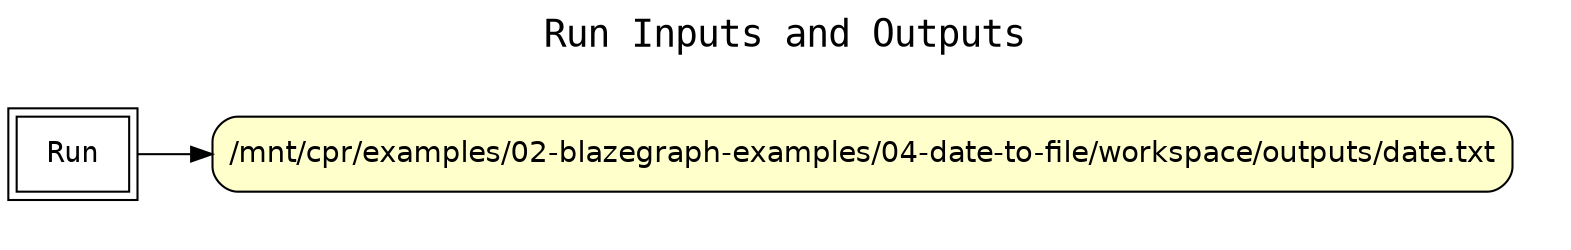 
digraph cpr_run {
rankdir=LR
fontname=Courier; fontsize=18; labelloc=t
label="Run Inputs and Outputs"

node[shape=box style="filled" fillcolor="#FFFFFF" peripheries=2 fontname=Courier]
Run

subgraph cluster_input_files { label=""; color=white; penwidth=0
subgraph cluster_input_files_inner { label=""; color=white
node[shape=box style="rounded,filled" fillcolor="#FFFFCC" peripheries=1 fontname=Helvetica]

}}



subgraph cluster_output_files { label=""; color=white; penwidth=0
subgraph cluster_output_files_inner { label=""; color=white
node[shape=box style="rounded,filled" fillcolor="#FFFFCC" peripheries=1 fontname=Helvetica]

"/mnt/cpr/examples/02-blazegraph-examples/04-date-to-file/workspace/outputs/date.txt" [label="/mnt/cpr/examples/02-blazegraph-examples/04-date-to-file/workspace/outputs/date.txt"]

}}


"Run" -> "/mnt/cpr/examples/02-blazegraph-examples/04-date-to-file/workspace/outputs/date.txt"


}
